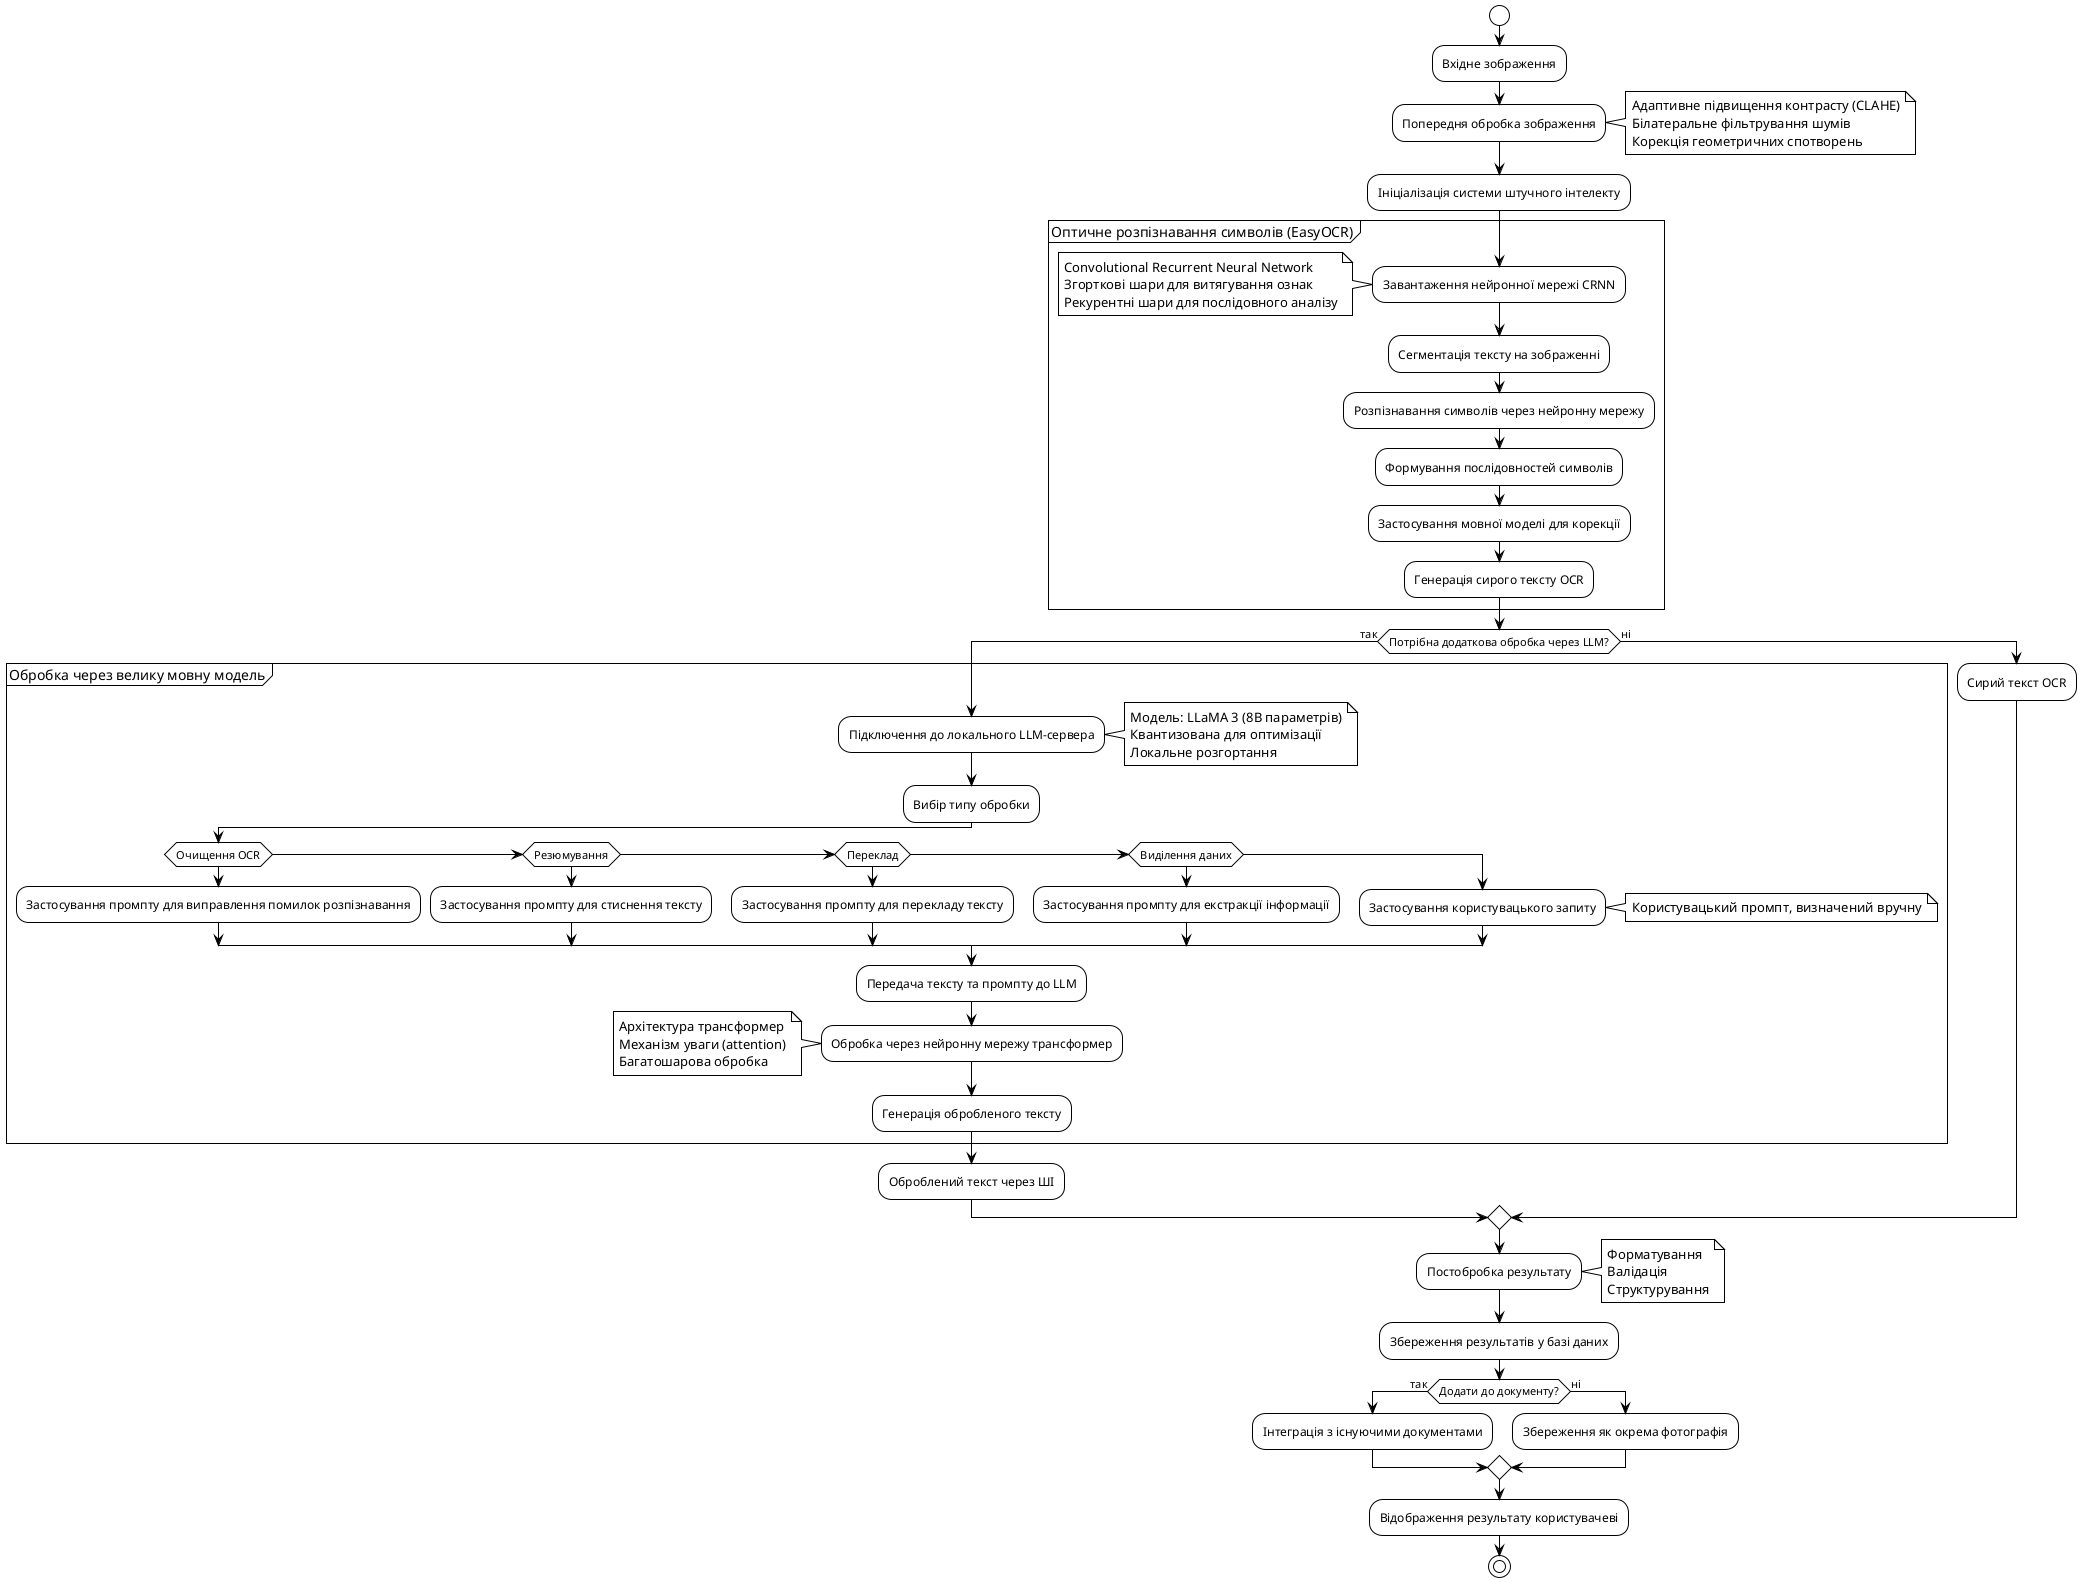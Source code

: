 @startuml
!theme plain

start

:Вхідне зображення;

:Попередня обробка зображення;
note right
  Адаптивне підвищення контрасту (CLAHE)
  Білатеральне фільтрування шумів
  Корекція геометричних спотворень
end note

:Ініціалізація системи штучного інтелекту;

partition "Оптичне розпізнавання символів (EasyOCR)" {
  :Завантаження нейронної мережі CRNN;
  note left
    Convolutional Recurrent Neural Network
    Згорткові шари для витягування ознак
    Рекурентні шари для послідовного аналізу
  end note
  
  :Сегментація тексту на зображенні;
  
  :Розпізнавання символів через нейронну мережу;
  
  :Формування послідовностей символів;
  
  :Застосування мовної моделі для корекції;
  
  :Генерація сирого тексту OCR;
}

if (Потрібна додаткова обробка через LLM?) then (так)
  
  partition "Обробка через велику мовну модель" {
    :Підключення до локального LLM-сервера;
    note right
      Модель: LLaMA 3 (8B параметрів)
      Квантизована для оптимізації
      Локальне розгортання
    end note
    
    :Вибір типу обробки;
    
    if (Очищення OCR) then 
      :Застосування промпту для виправлення помилок розпізнавання;
    elseif (Резюмування) then
      :Застосування промпту для стиснення тексту;
    elseif (Переклад) then
      :Застосування промпту для перекладу тексту;
    elseif (Виділення даних) then
      :Застосування промпту для екстракції інформації;
    else
      :Застосування користувацького запиту;
      note right
        Користувацький промпт, визначений вручну
      end note
    endif
    
    :Передача тексту та промпту до LLM;
    
    :Обробка через нейронну мережу трансформер;
    note left
      Архітектура трансформер
      Механізм уваги (attention)
      Багатошарова обробка
    end note
    
    :Генерація обробленого тексту;
  }
  
  :Оброблений текст через ШІ;
  
else (ні)
  :Сирий текст OCR;
endif

:Постобробка результату;
note right
  Форматування
  Валідація
  Структурування
end note

:Збереження результатів у базі даних;

if (Додати до документу?) then (так)
  :Інтеграція з існуючими документами;
else (ні)
  :Збереження як окрема фотографія;
endif

:Відображення результату користувачеві;

stop

@enduml